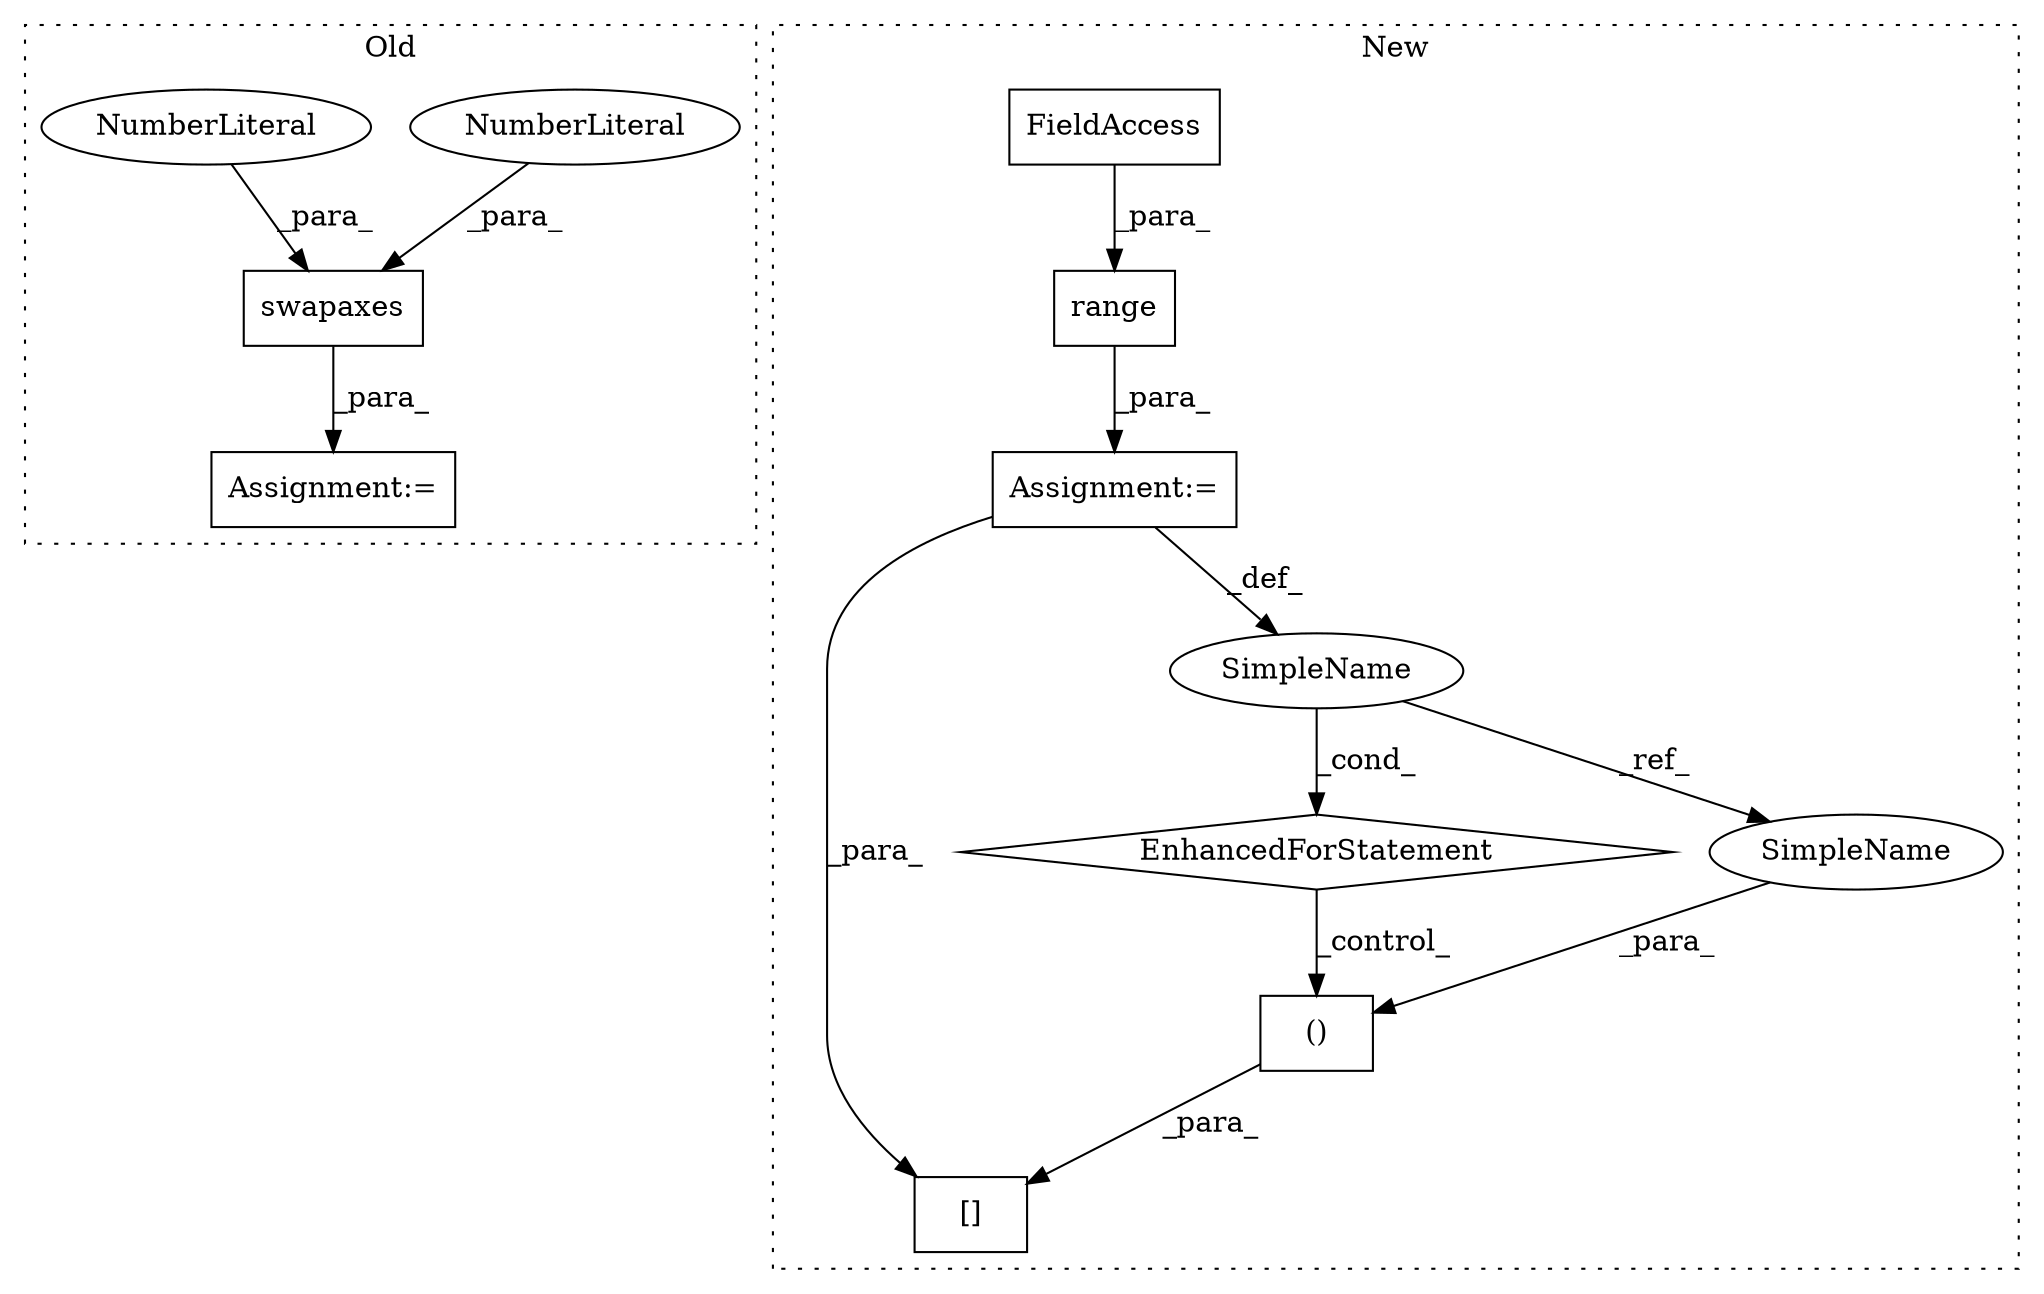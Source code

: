 digraph G {
subgraph cluster0 {
1 [label="swapaxes" a="32" s="12218,12230" l="9,1" shape="box"];
4 [label="NumberLiteral" a="34" s="12227" l="1" shape="ellipse"];
9 [label="NumberLiteral" a="34" s="12229" l="1" shape="ellipse"];
11 [label="Assignment:=" a="7" s="12186" l="1" shape="box"];
label = "Old";
style="dotted";
}
subgraph cluster1 {
2 [label="EnhancedForStatement" a="70" s="12801,12884" l="53,2" shape="diamond"];
3 [label="()" a="106" s="13005" l="68" shape="box"];
5 [label="range" a="32" s="12868,12883" l="6,1" shape="box"];
6 [label="[]" a="2" s="12990,13073" l="15,2" shape="box"];
7 [label="SimpleName" a="42" s="12858" l="7" shape="ellipse"];
8 [label="Assignment:=" a="7" s="12801,12884" l="53,2" shape="box"];
10 [label="FieldAccess" a="22" s="12874" l="9" shape="box"];
12 [label="SimpleName" a="42" s="13005" l="7" shape="ellipse"];
label = "New";
style="dotted";
}
1 -> 11 [label="_para_"];
2 -> 3 [label="_control_"];
3 -> 6 [label="_para_"];
4 -> 1 [label="_para_"];
5 -> 8 [label="_para_"];
7 -> 2 [label="_cond_"];
7 -> 12 [label="_ref_"];
8 -> 7 [label="_def_"];
8 -> 6 [label="_para_"];
9 -> 1 [label="_para_"];
10 -> 5 [label="_para_"];
12 -> 3 [label="_para_"];
}